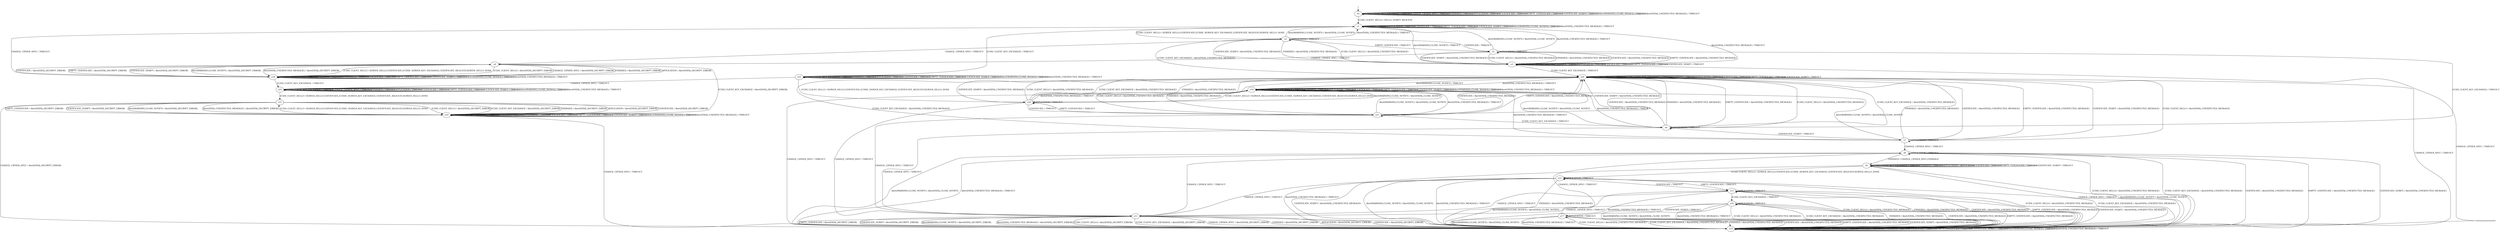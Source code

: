 digraph h5 {
s0 [label="s0"];
s1 [label="s1"];
s2 [label="s2"];
s18 [label="s18"];
s22 [label="s22"];
s3 [label="s3"];
s4 [label="s4"];
s5 [label="s5"];
s23 [label="s23"];
s24 [label="s24"];
s6 [label="s6"];
s10 [label="s10"];
s14 [label="s14"];
s7 [label="s7"];
s11 [label="s11"];
s15 [label="s15"];
s19 [label="s19"];
s8 [label="s8"];
s20 [label="s20"];
s9 [label="s9"];
s21 [label="s21"];
s12 [label="s12"];
s13 [label="s13"];
s16 [label="s16"];
s17 [label="s17"];
s0 -> s1 [label="ECDH_CLIENT_HELLO / HELLO_VERIFY_REQUEST"];
s0 -> s0 [label="ECDH_CLIENT_KEY_EXCHANGE / TIMEOUT"];
s0 -> s0 [label="CHANGE_CIPHER_SPEC / TIMEOUT"];
s0 -> s0 [label="FINISHED / TIMEOUT"];
s0 -> s0 [label="APPLICATION / TIMEOUT"];
s0 -> s0 [label="CERTIFICATE / TIMEOUT"];
s0 -> s0 [label="EMPTY_CERTIFICATE / TIMEOUT"];
s0 -> s0 [label="CERTIFICATE_VERIFY / TIMEOUT"];
s0 -> s0 [label="Alert(WARNING,CLOSE_NOTIFY) / TIMEOUT"];
s0 -> s0 [label="Alert(FATAL,UNEXPECTED_MESSAGE) / TIMEOUT"];
s1 -> s2 [label="ECDH_CLIENT_HELLO / SERVER_HELLO,CERTIFICATE,ECDHE_SERVER_KEY_EXCHANGE,CERTIFICATE_REQUEST,SERVER_HELLO_DONE"];
s1 -> s22 [label="ECDH_CLIENT_KEY_EXCHANGE / TIMEOUT"];
s1 -> s18 [label="CHANGE_CIPHER_SPEC / TIMEOUT"];
s1 -> s1 [label="FINISHED / TIMEOUT"];
s1 -> s1 [label="APPLICATION / TIMEOUT"];
s1 -> s1 [label="CERTIFICATE / TIMEOUT"];
s1 -> s1 [label="EMPTY_CERTIFICATE / TIMEOUT"];
s1 -> s1 [label="CERTIFICATE_VERIFY / TIMEOUT"];
s1 -> s1 [label="Alert(WARNING,CLOSE_NOTIFY) / TIMEOUT"];
s1 -> s1 [label="Alert(FATAL,UNEXPECTED_MESSAGE) / TIMEOUT"];
s2 -> s3 [label="ECDH_CLIENT_HELLO / Alert(FATAL,UNEXPECTED_MESSAGE)"];
s2 -> s24 [label="ECDH_CLIENT_KEY_EXCHANGE / Alert(FATAL,UNEXPECTED_MESSAGE)"];
s2 -> s4 [label="CHANGE_CIPHER_SPEC / TIMEOUT"];
s2 -> s3 [label="FINISHED / Alert(FATAL,UNEXPECTED_MESSAGE)"];
s2 -> s2 [label="APPLICATION / TIMEOUT"];
s2 -> s5 [label="CERTIFICATE / TIMEOUT"];
s2 -> s5 [label="EMPTY_CERTIFICATE / TIMEOUT"];
s2 -> s3 [label="CERTIFICATE_VERIFY / Alert(FATAL,UNEXPECTED_MESSAGE)"];
s2 -> s1 [label="Alert(WARNING,CLOSE_NOTIFY) / Alert(FATAL,CLOSE_NOTIFY)"];
s2 -> s1 [label="Alert(FATAL,UNEXPECTED_MESSAGE) / TIMEOUT"];
s18 -> s4 [label="ECDH_CLIENT_HELLO / SERVER_HELLO,CERTIFICATE,ECDHE_SERVER_KEY_EXCHANGE,CERTIFICATE_REQUEST,SERVER_HELLO_DONE"];
s18 -> s23 [label="ECDH_CLIENT_KEY_EXCHANGE / TIMEOUT"];
s18 -> s18 [label="CHANGE_CIPHER_SPEC / TIMEOUT"];
s18 -> s18 [label="FINISHED / TIMEOUT"];
s18 -> s18 [label="APPLICATION / TIMEOUT"];
s18 -> s18 [label="CERTIFICATE / TIMEOUT"];
s18 -> s18 [label="EMPTY_CERTIFICATE / TIMEOUT"];
s18 -> s18 [label="CERTIFICATE_VERIFY / TIMEOUT"];
s18 -> s18 [label="Alert(WARNING,CLOSE_NOTIFY) / TIMEOUT"];
s18 -> s18 [label="Alert(FATAL,UNEXPECTED_MESSAGE) / TIMEOUT"];
s22 -> s20 [label="ECDH_CLIENT_HELLO / SERVER_HELLO,CERTIFICATE,ECDHE_SERVER_KEY_EXCHANGE,CERTIFICATE_REQUEST,SERVER_HELLO_DONE"];
s22 -> s22 [label="ECDH_CLIENT_KEY_EXCHANGE / TIMEOUT"];
s22 -> s23 [label="CHANGE_CIPHER_SPEC / TIMEOUT"];
s22 -> s22 [label="FINISHED / TIMEOUT"];
s22 -> s22 [label="APPLICATION / TIMEOUT"];
s22 -> s22 [label="CERTIFICATE / TIMEOUT"];
s22 -> s22 [label="EMPTY_CERTIFICATE / TIMEOUT"];
s22 -> s22 [label="CERTIFICATE_VERIFY / TIMEOUT"];
s22 -> s22 [label="Alert(WARNING,CLOSE_NOTIFY) / TIMEOUT"];
s22 -> s22 [label="Alert(FATAL,UNEXPECTED_MESSAGE) / TIMEOUT"];
s3 -> s3 [label="ECDH_CLIENT_HELLO / TIMEOUT"];
s3 -> s24 [label="ECDH_CLIENT_KEY_EXCHANGE / TIMEOUT"];
s3 -> s14 [label="CHANGE_CIPHER_SPEC / TIMEOUT"];
s3 -> s3 [label="FINISHED / TIMEOUT"];
s3 -> s3 [label="APPLICATION / TIMEOUT"];
s3 -> s3 [label="CERTIFICATE / TIMEOUT"];
s3 -> s3 [label="EMPTY_CERTIFICATE / TIMEOUT"];
s3 -> s3 [label="CERTIFICATE_VERIFY / TIMEOUT"];
s3 -> s1 [label="Alert(WARNING,CLOSE_NOTIFY) / TIMEOUT"];
s3 -> s1 [label="Alert(FATAL,UNEXPECTED_MESSAGE) / TIMEOUT"];
s4 -> s18 [label="ECDH_CLIENT_HELLO / Alert(FATAL,DECRYPT_ERROR)"];
s4 -> s10 [label="ECDH_CLIENT_KEY_EXCHANGE / Alert(FATAL,DECRYPT_ERROR)"];
s4 -> s18 [label="CHANGE_CIPHER_SPEC / Alert(FATAL,DECRYPT_ERROR)"];
s4 -> s18 [label="FINISHED / Alert(FATAL,DECRYPT_ERROR)"];
s4 -> s18 [label="APPLICATION / Alert(FATAL,DECRYPT_ERROR)"];
s4 -> s18 [label="CERTIFICATE / Alert(FATAL,DECRYPT_ERROR)"];
s4 -> s18 [label="EMPTY_CERTIFICATE / Alert(FATAL,DECRYPT_ERROR)"];
s4 -> s18 [label="CERTIFICATE_VERIFY / Alert(FATAL,DECRYPT_ERROR)"];
s4 -> s18 [label="Alert(WARNING,CLOSE_NOTIFY) / Alert(FATAL,DECRYPT_ERROR)"];
s4 -> s18 [label="Alert(FATAL,UNEXPECTED_MESSAGE) / Alert(FATAL,DECRYPT_ERROR)"];
s5 -> s3 [label="ECDH_CLIENT_HELLO / Alert(FATAL,UNEXPECTED_MESSAGE)"];
s5 -> s6 [label="ECDH_CLIENT_KEY_EXCHANGE / TIMEOUT"];
s5 -> s4 [label="CHANGE_CIPHER_SPEC / TIMEOUT"];
s5 -> s3 [label="FINISHED / Alert(FATAL,UNEXPECTED_MESSAGE)"];
s5 -> s5 [label="APPLICATION / TIMEOUT"];
s5 -> s3 [label="CERTIFICATE / Alert(FATAL,UNEXPECTED_MESSAGE)"];
s5 -> s3 [label="EMPTY_CERTIFICATE / Alert(FATAL,UNEXPECTED_MESSAGE)"];
s5 -> s3 [label="CERTIFICATE_VERIFY / Alert(FATAL,UNEXPECTED_MESSAGE)"];
s5 -> s1 [label="Alert(WARNING,CLOSE_NOTIFY) / Alert(FATAL,CLOSE_NOTIFY)"];
s5 -> s1 [label="Alert(FATAL,UNEXPECTED_MESSAGE) / TIMEOUT"];
s23 -> s15 [label="ECDH_CLIENT_HELLO / SERVER_HELLO,CERTIFICATE,ECDHE_SERVER_KEY_EXCHANGE,CERTIFICATE_REQUEST,SERVER_HELLO_DONE"];
s23 -> s23 [label="ECDH_CLIENT_KEY_EXCHANGE / TIMEOUT"];
s23 -> s23 [label="CHANGE_CIPHER_SPEC / TIMEOUT"];
s23 -> s23 [label="FINISHED / TIMEOUT"];
s23 -> s23 [label="APPLICATION / TIMEOUT"];
s23 -> s23 [label="CERTIFICATE / TIMEOUT"];
s23 -> s23 [label="EMPTY_CERTIFICATE / TIMEOUT"];
s23 -> s23 [label="CERTIFICATE_VERIFY / TIMEOUT"];
s23 -> s23 [label="Alert(WARNING,CLOSE_NOTIFY) / TIMEOUT"];
s23 -> s23 [label="Alert(FATAL,UNEXPECTED_MESSAGE) / TIMEOUT"];
s24 -> s24 [label="ECDH_CLIENT_HELLO / TIMEOUT"];
s24 -> s24 [label="ECDH_CLIENT_KEY_EXCHANGE / TIMEOUT"];
s24 -> s14 [label="CHANGE_CIPHER_SPEC / TIMEOUT"];
s24 -> s24 [label="FINISHED / TIMEOUT"];
s24 -> s24 [label="APPLICATION / TIMEOUT"];
s24 -> s24 [label="CERTIFICATE / TIMEOUT"];
s24 -> s24 [label="EMPTY_CERTIFICATE / TIMEOUT"];
s24 -> s24 [label="CERTIFICATE_VERIFY / TIMEOUT"];
s24 -> s19 [label="Alert(WARNING,CLOSE_NOTIFY) / TIMEOUT"];
s24 -> s19 [label="Alert(FATAL,UNEXPECTED_MESSAGE) / TIMEOUT"];
s6 -> s24 [label="ECDH_CLIENT_HELLO / Alert(FATAL,UNEXPECTED_MESSAGE)"];
s6 -> s24 [label="ECDH_CLIENT_KEY_EXCHANGE / Alert(FATAL,UNEXPECTED_MESSAGE)"];
s6 -> s11 [label="CHANGE_CIPHER_SPEC / TIMEOUT"];
s6 -> s24 [label="FINISHED / Alert(FATAL,UNEXPECTED_MESSAGE)"];
s6 -> s6 [label="APPLICATION / TIMEOUT"];
s6 -> s24 [label="CERTIFICATE / Alert(FATAL,UNEXPECTED_MESSAGE)"];
s6 -> s24 [label="EMPTY_CERTIFICATE / Alert(FATAL,UNEXPECTED_MESSAGE)"];
s6 -> s7 [label="CERTIFICATE_VERIFY / TIMEOUT"];
s6 -> s19 [label="Alert(WARNING,CLOSE_NOTIFY) / Alert(FATAL,CLOSE_NOTIFY)"];
s6 -> s19 [label="Alert(FATAL,UNEXPECTED_MESSAGE) / TIMEOUT"];
s10 -> s15 [label="ECDH_CLIENT_HELLO / SERVER_HELLO,CERTIFICATE,ECDHE_SERVER_KEY_EXCHANGE,CERTIFICATE_REQUEST,SERVER_HELLO_DONE"];
s10 -> s10 [label="ECDH_CLIENT_KEY_EXCHANGE / TIMEOUT"];
s10 -> s14 [label="CHANGE_CIPHER_SPEC / TIMEOUT"];
s10 -> s10 [label="FINISHED / TIMEOUT"];
s10 -> s10 [label="APPLICATION / TIMEOUT"];
s10 -> s10 [label="CERTIFICATE / TIMEOUT"];
s10 -> s10 [label="EMPTY_CERTIFICATE / TIMEOUT"];
s10 -> s10 [label="CERTIFICATE_VERIFY / TIMEOUT"];
s10 -> s10 [label="Alert(WARNING,CLOSE_NOTIFY) / TIMEOUT"];
s10 -> s10 [label="Alert(FATAL,UNEXPECTED_MESSAGE) / TIMEOUT"];
s14 -> s14 [label="ECDH_CLIENT_HELLO / TIMEOUT"];
s14 -> s14 [label="ECDH_CLIENT_KEY_EXCHANGE / TIMEOUT"];
s14 -> s14 [label="CHANGE_CIPHER_SPEC / TIMEOUT"];
s14 -> s14 [label="FINISHED / TIMEOUT"];
s14 -> s14 [label="APPLICATION / TIMEOUT"];
s14 -> s14 [label="CERTIFICATE / TIMEOUT"];
s14 -> s14 [label="EMPTY_CERTIFICATE / TIMEOUT"];
s14 -> s14 [label="CERTIFICATE_VERIFY / TIMEOUT"];
s14 -> s14 [label="Alert(WARNING,CLOSE_NOTIFY) / TIMEOUT"];
s14 -> s14 [label="Alert(FATAL,UNEXPECTED_MESSAGE) / TIMEOUT"];
s7 -> s24 [label="ECDH_CLIENT_HELLO / Alert(FATAL,UNEXPECTED_MESSAGE)"];
s7 -> s24 [label="ECDH_CLIENT_KEY_EXCHANGE / Alert(FATAL,UNEXPECTED_MESSAGE)"];
s7 -> s8 [label="CHANGE_CIPHER_SPEC / TIMEOUT"];
s7 -> s24 [label="FINISHED / Alert(FATAL,UNEXPECTED_MESSAGE)"];
s7 -> s7 [label="APPLICATION / TIMEOUT"];
s7 -> s24 [label="CERTIFICATE / Alert(FATAL,UNEXPECTED_MESSAGE)"];
s7 -> s24 [label="EMPTY_CERTIFICATE / Alert(FATAL,UNEXPECTED_MESSAGE)"];
s7 -> s24 [label="CERTIFICATE_VERIFY / Alert(FATAL,UNEXPECTED_MESSAGE)"];
s7 -> s19 [label="Alert(WARNING,CLOSE_NOTIFY) / Alert(FATAL,CLOSE_NOTIFY)"];
s7 -> s19 [label="Alert(FATAL,UNEXPECTED_MESSAGE) / TIMEOUT"];
s11 -> s14 [label="ECDH_CLIENT_HELLO / Alert(FATAL,DECRYPT_ERROR)"];
s11 -> s14 [label="ECDH_CLIENT_KEY_EXCHANGE / Alert(FATAL,DECRYPT_ERROR)"];
s11 -> s14 [label="CHANGE_CIPHER_SPEC / Alert(FATAL,DECRYPT_ERROR)"];
s11 -> s14 [label="FINISHED / Alert(FATAL,DECRYPT_ERROR)"];
s11 -> s14 [label="APPLICATION / Alert(FATAL,DECRYPT_ERROR)"];
s11 -> s14 [label="CERTIFICATE / Alert(FATAL,DECRYPT_ERROR)"];
s11 -> s14 [label="EMPTY_CERTIFICATE / Alert(FATAL,DECRYPT_ERROR)"];
s11 -> s14 [label="CERTIFICATE_VERIFY / Alert(FATAL,DECRYPT_ERROR)"];
s11 -> s14 [label="Alert(WARNING,CLOSE_NOTIFY) / Alert(FATAL,DECRYPT_ERROR)"];
s11 -> s14 [label="Alert(FATAL,UNEXPECTED_MESSAGE) / Alert(FATAL,DECRYPT_ERROR)"];
s15 -> s10 [label="ECDH_CLIENT_HELLO / Alert(FATAL,DECRYPT_ERROR)"];
s15 -> s10 [label="ECDH_CLIENT_KEY_EXCHANGE / Alert(FATAL,DECRYPT_ERROR)"];
s15 -> s14 [label="CHANGE_CIPHER_SPEC / Alert(FATAL,DECRYPT_ERROR)"];
s15 -> s10 [label="FINISHED / Alert(FATAL,DECRYPT_ERROR)"];
s15 -> s10 [label="APPLICATION / Alert(FATAL,DECRYPT_ERROR)"];
s15 -> s10 [label="CERTIFICATE / Alert(FATAL,DECRYPT_ERROR)"];
s15 -> s10 [label="EMPTY_CERTIFICATE / Alert(FATAL,DECRYPT_ERROR)"];
s15 -> s10 [label="CERTIFICATE_VERIFY / Alert(FATAL,DECRYPT_ERROR)"];
s15 -> s10 [label="Alert(WARNING,CLOSE_NOTIFY) / Alert(FATAL,DECRYPT_ERROR)"];
s15 -> s10 [label="Alert(FATAL,UNEXPECTED_MESSAGE) / Alert(FATAL,DECRYPT_ERROR)"];
s19 -> s20 [label="ECDH_CLIENT_HELLO / SERVER_HELLO,CERTIFICATE,ECDHE_SERVER_KEY_EXCHANGE,CERTIFICATE_REQUEST,SERVER_HELLO_DONE"];
s19 -> s19 [label="ECDH_CLIENT_KEY_EXCHANGE / TIMEOUT"];
s19 -> s14 [label="CHANGE_CIPHER_SPEC / TIMEOUT"];
s19 -> s19 [label="FINISHED / TIMEOUT"];
s19 -> s19 [label="APPLICATION / TIMEOUT"];
s19 -> s19 [label="CERTIFICATE / TIMEOUT"];
s19 -> s19 [label="EMPTY_CERTIFICATE / TIMEOUT"];
s19 -> s19 [label="CERTIFICATE_VERIFY / TIMEOUT"];
s19 -> s19 [label="Alert(WARNING,CLOSE_NOTIFY) / TIMEOUT"];
s19 -> s19 [label="Alert(FATAL,UNEXPECTED_MESSAGE) / TIMEOUT"];
s8 -> s14 [label="ECDH_CLIENT_HELLO / Alert(FATAL,UNEXPECTED_MESSAGE)"];
s8 -> s14 [label="ECDH_CLIENT_KEY_EXCHANGE / Alert(FATAL,UNEXPECTED_MESSAGE)"];
s8 -> s11 [label="CHANGE_CIPHER_SPEC / TIMEOUT"];
s8 -> s9 [label="FINISHED / CHANGE_CIPHER_SPEC,FINISHED"];
s8 -> s8 [label="APPLICATION / TIMEOUT"];
s8 -> s14 [label="CERTIFICATE / Alert(FATAL,UNEXPECTED_MESSAGE)"];
s8 -> s14 [label="EMPTY_CERTIFICATE / Alert(FATAL,UNEXPECTED_MESSAGE)"];
s8 -> s14 [label="CERTIFICATE_VERIFY / Alert(FATAL,UNEXPECTED_MESSAGE)"];
s8 -> s14 [label="Alert(WARNING,CLOSE_NOTIFY) / Alert(FATAL,CLOSE_NOTIFY)"];
s8 -> s14 [label="Alert(FATAL,UNEXPECTED_MESSAGE) / TIMEOUT"];
s20 -> s24 [label="ECDH_CLIENT_HELLO / Alert(FATAL,UNEXPECTED_MESSAGE)"];
s20 -> s24 [label="ECDH_CLIENT_KEY_EXCHANGE / Alert(FATAL,UNEXPECTED_MESSAGE)"];
s20 -> s11 [label="CHANGE_CIPHER_SPEC / TIMEOUT"];
s20 -> s24 [label="FINISHED / Alert(FATAL,UNEXPECTED_MESSAGE)"];
s20 -> s20 [label="APPLICATION / TIMEOUT"];
s20 -> s21 [label="CERTIFICATE / TIMEOUT"];
s20 -> s21 [label="EMPTY_CERTIFICATE / TIMEOUT"];
s20 -> s24 [label="CERTIFICATE_VERIFY / Alert(FATAL,UNEXPECTED_MESSAGE)"];
s20 -> s19 [label="Alert(WARNING,CLOSE_NOTIFY) / Alert(FATAL,CLOSE_NOTIFY)"];
s20 -> s19 [label="Alert(FATAL,UNEXPECTED_MESSAGE) / TIMEOUT"];
s9 -> s12 [label="ECDH_CLIENT_HELLO / SERVER_HELLO,CERTIFICATE,ECDHE_SERVER_KEY_EXCHANGE,CERTIFICATE_REQUEST,SERVER_HELLO_DONE"];
s9 -> s9 [label="ECDH_CLIENT_KEY_EXCHANGE / TIMEOUT"];
s9 -> s14 [label="CHANGE_CIPHER_SPEC / TIMEOUT"];
s9 -> s9 [label="FINISHED / TIMEOUT"];
s9 -> s9 [label="APPLICATION / APPLICATION"];
s9 -> s9 [label="CERTIFICATE / TIMEOUT"];
s9 -> s9 [label="EMPTY_CERTIFICATE / TIMEOUT"];
s9 -> s9 [label="CERTIFICATE_VERIFY / TIMEOUT"];
s9 -> s14 [label="Alert(WARNING,CLOSE_NOTIFY) / Alert(FATAL,CLOSE_NOTIFY)"];
s9 -> s14 [label="Alert(FATAL,UNEXPECTED_MESSAGE) / TIMEOUT"];
s21 -> s24 [label="ECDH_CLIENT_HELLO / Alert(FATAL,UNEXPECTED_MESSAGE)"];
s21 -> s6 [label="ECDH_CLIENT_KEY_EXCHANGE / TIMEOUT"];
s21 -> s11 [label="CHANGE_CIPHER_SPEC / TIMEOUT"];
s21 -> s24 [label="FINISHED / Alert(FATAL,UNEXPECTED_MESSAGE)"];
s21 -> s21 [label="APPLICATION / TIMEOUT"];
s21 -> s24 [label="CERTIFICATE / Alert(FATAL,UNEXPECTED_MESSAGE)"];
s21 -> s24 [label="EMPTY_CERTIFICATE / Alert(FATAL,UNEXPECTED_MESSAGE)"];
s21 -> s24 [label="CERTIFICATE_VERIFY / Alert(FATAL,UNEXPECTED_MESSAGE)"];
s21 -> s19 [label="Alert(WARNING,CLOSE_NOTIFY) / Alert(FATAL,CLOSE_NOTIFY)"];
s21 -> s19 [label="Alert(FATAL,UNEXPECTED_MESSAGE) / TIMEOUT"];
s12 -> s14 [label="ECDH_CLIENT_HELLO / Alert(FATAL,UNEXPECTED_MESSAGE)"];
s12 -> s14 [label="ECDH_CLIENT_KEY_EXCHANGE / Alert(FATAL,UNEXPECTED_MESSAGE)"];
s12 -> s11 [label="CHANGE_CIPHER_SPEC / TIMEOUT"];
s12 -> s14 [label="FINISHED / Alert(FATAL,UNEXPECTED_MESSAGE)"];
s12 -> s12 [label="APPLICATION / TIMEOUT"];
s12 -> s13 [label="CERTIFICATE / TIMEOUT"];
s12 -> s13 [label="EMPTY_CERTIFICATE / TIMEOUT"];
s12 -> s14 [label="CERTIFICATE_VERIFY / Alert(FATAL,UNEXPECTED_MESSAGE)"];
s12 -> s14 [label="Alert(WARNING,CLOSE_NOTIFY) / Alert(FATAL,CLOSE_NOTIFY)"];
s12 -> s14 [label="Alert(FATAL,UNEXPECTED_MESSAGE) / TIMEOUT"];
s13 -> s14 [label="ECDH_CLIENT_HELLO / Alert(FATAL,UNEXPECTED_MESSAGE)"];
s13 -> s16 [label="ECDH_CLIENT_KEY_EXCHANGE / TIMEOUT"];
s13 -> s11 [label="CHANGE_CIPHER_SPEC / TIMEOUT"];
s13 -> s14 [label="FINISHED / Alert(FATAL,UNEXPECTED_MESSAGE)"];
s13 -> s13 [label="APPLICATION / TIMEOUT"];
s13 -> s14 [label="CERTIFICATE / Alert(FATAL,UNEXPECTED_MESSAGE)"];
s13 -> s14 [label="EMPTY_CERTIFICATE / Alert(FATAL,UNEXPECTED_MESSAGE)"];
s13 -> s14 [label="CERTIFICATE_VERIFY / Alert(FATAL,UNEXPECTED_MESSAGE)"];
s13 -> s14 [label="Alert(WARNING,CLOSE_NOTIFY) / Alert(FATAL,CLOSE_NOTIFY)"];
s13 -> s14 [label="Alert(FATAL,UNEXPECTED_MESSAGE) / TIMEOUT"];
s16 -> s14 [label="ECDH_CLIENT_HELLO / Alert(FATAL,UNEXPECTED_MESSAGE)"];
s16 -> s14 [label="ECDH_CLIENT_KEY_EXCHANGE / Alert(FATAL,UNEXPECTED_MESSAGE)"];
s16 -> s11 [label="CHANGE_CIPHER_SPEC / TIMEOUT"];
s16 -> s14 [label="FINISHED / Alert(FATAL,UNEXPECTED_MESSAGE)"];
s16 -> s16 [label="APPLICATION / TIMEOUT"];
s16 -> s14 [label="CERTIFICATE / Alert(FATAL,UNEXPECTED_MESSAGE)"];
s16 -> s14 [label="EMPTY_CERTIFICATE / Alert(FATAL,UNEXPECTED_MESSAGE)"];
s16 -> s17 [label="CERTIFICATE_VERIFY / TIMEOUT"];
s16 -> s14 [label="Alert(WARNING,CLOSE_NOTIFY) / Alert(FATAL,CLOSE_NOTIFY)"];
s16 -> s14 [label="Alert(FATAL,UNEXPECTED_MESSAGE) / TIMEOUT"];
s17 -> s14 [label="ECDH_CLIENT_HELLO / Alert(FATAL,UNEXPECTED_MESSAGE)"];
s17 -> s14 [label="ECDH_CLIENT_KEY_EXCHANGE / Alert(FATAL,UNEXPECTED_MESSAGE)"];
s17 -> s8 [label="CHANGE_CIPHER_SPEC / TIMEOUT"];
s17 -> s14 [label="FINISHED / Alert(FATAL,UNEXPECTED_MESSAGE)"];
s17 -> s17 [label="APPLICATION / TIMEOUT"];
s17 -> s14 [label="CERTIFICATE / Alert(FATAL,UNEXPECTED_MESSAGE)"];
s17 -> s14 [label="EMPTY_CERTIFICATE / Alert(FATAL,UNEXPECTED_MESSAGE)"];
s17 -> s14 [label="CERTIFICATE_VERIFY / Alert(FATAL,UNEXPECTED_MESSAGE)"];
s17 -> s14 [label="Alert(WARNING,CLOSE_NOTIFY) / Alert(FATAL,CLOSE_NOTIFY)"];
s17 -> s14 [label="Alert(FATAL,UNEXPECTED_MESSAGE) / TIMEOUT"];
__start0 [shape=none, label=""];
__start0 -> s0 [label=""];
}
